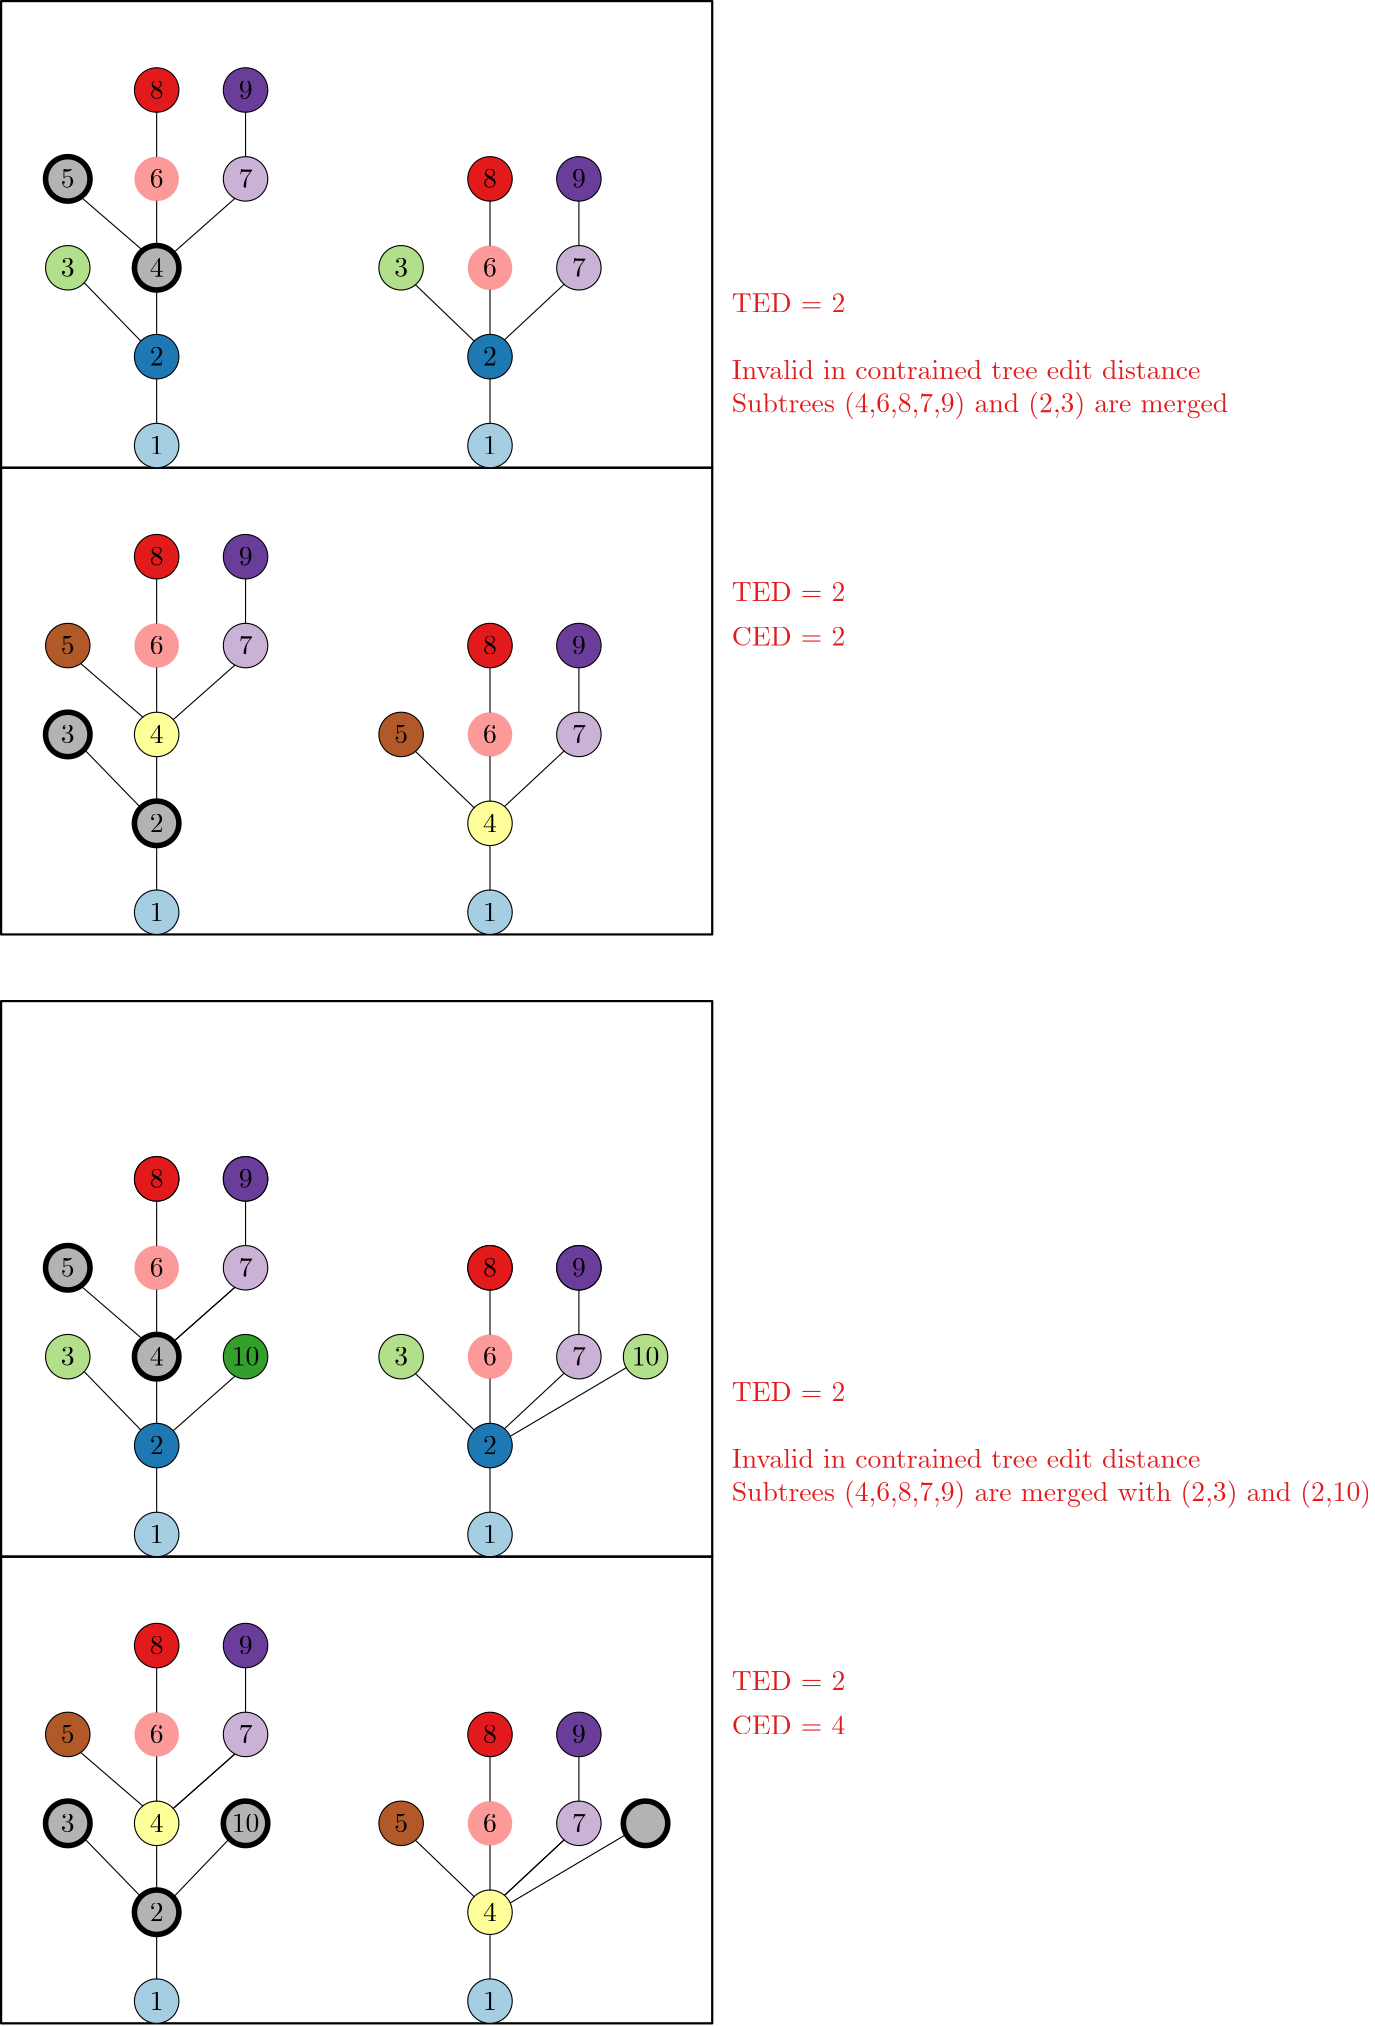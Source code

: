 <?xml version="1.0"?>
<!DOCTYPE ipe SYSTEM "ipe.dtd">
<ipe version="70218" creator="Ipe 7.2.23">
<info created="D:20210322170517" modified="D:20210322170648"/>
<ipestyle name="bettinacolors">
<color name="Bettina blue" value="0 0.4 0.796"/>
<color name="Bettina green" value="0.282 0.557 0"/>
<color name="Bettina red" value="0.836 0 0"/>
<color name="Bettina yellow" value="1 0.604 0"/>
</ipestyle>
<ipestyle name="tuecolors">
<color name="TUe aqua" value="0 0.675 0.51"/>
<color name="TUe blue" value="0 0.4 0.8"/>
<color name="TUe cyan" value="0 0.635 0.871"/>
<color name="TUe darkblue" value="0.063 0.063 0.451"/>
<color name="TUe darkpink" value="0.839 0 0.482"/>
<color name="TUe darkred" value="0.839 0 0.29"/>
<color name="TUe green" value="0.518 0.824 0"/>
<color name="TUe lime" value="0.808 0.875 0"/>
<color name="TUe marine" value="0 0.573 0.71"/>
<color name="TUe orange" value="1 0.604 0"/>
<color name="TUe purple" value="0.678 0.125 0.678"/>
<color name="TUe red" value="0.967 0.192 0.192"/>
<color name="TUe yellow" value="1 0.867 0"/>
</ipestyle>
<ipestyle name="extendedcolors">
<color name="CART 1" value="0.145 0.737 0.612"/>
<color name="CART 10" value="0.996 0.965 0.608"/>
<color name="CART 11" value="0.996 0.859 0.706"/>
<color name="CART 12" value="0.98 0.714 0.58"/>
<color name="CART 13" value="1 0.8 0.302"/>
<color name="CART 2" value="0.533 0.78 0.396"/>
<color name="CART 3" value="0.561 0.737 0.757"/>
<color name="CART 4" value="0.604 0.839 0.741"/>
<color name="CART 5" value="0.706 0.592 0.506"/>
<color name="CART 6" value="0.733 0.718 0.349"/>
<color name="CART 7" value="0.831 0.878 0.353"/>
<color name="CART 8" value="0.835 0.725 0.541"/>
<color name="CART 9" value="0.867 0.529 0.475"/>
<color name="CB brown" value="0.694 0.349 0.157"/>
<color name="CB dark blue" value="0.121 0.47 0.705"/>
<color name="CB dark green" value="0.2 0.627 0.172"/>
<color name="CB dark orange" value="1 0.498 0"/>
<color name="CB dark purple" value="0.415 0.239 0.603"/>
<color name="CB dark red" value="0.89 0.102 0.109"/>
<color name="CB light blue" value="0.651 0.807 0.89"/>
<color name="CB light green" value="0.698 0.874 0.541"/>
<color name="CB light orange" value="0.992 0.749 0.435"/>
<color name="CB light purple" value="0.792 0.698 0.839"/>
<color name="CB light red" value="0.984 0.603 0.6"/>
<color name="CB yellow" value="1 1 0.6"/>
<color name="Gray 0.0" value="0"/>
<color name="Gray 0.1" value="0.1"/>
<color name="Gray 0.2" value="0.2"/>
<color name="Gray 0.3" value="0.3"/>
<color name="Gray 0.4" value="0.4"/>
<color name="Gray 0.5" value="0.5"/>
<color name="Gray 0.6" value="0.6"/>
<color name="Gray 0.7" value="0.7"/>
<color name="Gray 0.8" value="0.8"/>
<color name="Gray 0.9" value="0.9"/>
<color name="Gray 1.0" value="1"/>
<dashstyle name="W dashed fat" value="[3 5.1] 0"/>
<dashstyle name="W dashed heavier" value="[2 3] 0"/>
<dashstyle name="W dashed normal" value="[1 1.7] 0"/>
<dashstyle name="W dashed ultrafat" value="[5 8.5] 0"/>
<dashstyle name="W dot fat" value="[0.01 2.4] 0"/>
<dashstyle name="W dot heavier" value="[0.01 1.6] 0"/>
<dashstyle name="W dot normal" value="[0.01 0.8] 0"/>
<dashstyle name="W dot ultrafat" value="[0.01 4] 0"/>
</ipestyle>
<ipestyle name="pptcolors">
<color name="PPT blue" value="0 0.459 0.965"/>
<color name="PPT gray" value="0.647"/>
<color name="PPT green" value="0 0.69 0.314"/>
<color name="PPT purple" value="0.439 0.188 0.627"/>
<color name="PPT red" value="0.753 0 0"/>
<color name="PPT yellow" value="1 0.753 0"/>
</ipestyle>
<ipestyle name="arrows">
<symbol name="arrow/circle(spx)" transformations="translations">
<path stroke="sym-stroke" pen="sym-pen">
0.5 0 0 0.5 0 0 e
</path>
</symbol>
<symbol name="arrow/disk(spx)" transformations="translations">
<group>
<path fill="sym-stroke">
0.5 0 0 0.5 0 0 e
</path>
<path stroke="sym-stroke" pen="sym-pen">
0.5 0 0 0.5 0 0 e
</path>
</group>
</symbol>
<symbol name="arrow/fdisk(spx)" transformations="translations">
<group>
<path fill="white">
0.5 0 0 0.5 0 0 e
</path>
<path stroke="sym-stroke" pen="sym-pen">
0.5 0 0 0.5 0 0 e
</path>
</group>
</symbol>
<symbol name="arrow/box(spx)" transformations="translations">
<path stroke="sym-stroke" pen="sym-pen">
-0.5 -0.5 m
0.5 -0.5 l
0.5 0.5 l
-0.5 0.5 l
h
</path>
</symbol>
<symbol name="arrow/square(spx)" transformations="translations">
<path fill="sym-stroke">
-0.5 -0.5 m
0.5 -0.5 l
0.5 0.5 l
-0.5 0.5 l
h
</path>
</symbol>
<symbol name="arrow/fsquare(spx)" transformations="translations">
<group>
<path fill="white">
-0.5 -0.5 m
0.5 -0.5 l
0.5 0.5 l
-0.5 0.5 l
h
</path>
<path stroke="sym-stroke" pen="sym-pen">
-0.5 -0.5 m
0.5 -0.5 l
0.5 0.5 l
-0.5 0.5 l
h
</path>
</group>
</symbol>
<symbol name="arrow/cross(spx)" transformations="translations">
<group>
<path stroke="sym-stroke" pen="sym-pen">
-0.5 -0.5 m
0.5 0.5 l
h
</path>
<path stroke="sym-stroke" pen="sym-pen">
-0.5 0.5 m
0.5 -0.5 l
h
</path>
</group>
</symbol>
<symbol name="arrow/whiskers(spx)" transformations="translations">
<path stroke="sym-stroke" pen="sym-pen">
0 -0.5 m
0 0.5 l
h
</path>
</symbol>
</ipestyle>
<ipestyle name="grids">
<anglesize name="10 deg" value="10"/>
<anglesize name="22.5 deg" value="22.5"/>
<anglesize name="30 deg" value="30"/>
<anglesize name="45 deg" value="45"/>
<anglesize name="5 deg" value="5"/>
<anglesize name="60 deg" value="60"/>
<anglesize name="90 deg" value="90"/>
<gridsize name="1 pt" value="1"/>
<gridsize name="10 pts (~3.5 mm)" value="10"/>
<gridsize name="14 pts (~5 mm)" value="14"/>
<gridsize name="16 pts (~6 mm)" value="16"/>
<gridsize name="2 pts" value="2"/>
<gridsize name="20 pts (~7 mm)" value="20"/>
<gridsize name="28 pts (~10 mm)" value="28"/>
<gridsize name="32 pts (~12 mm)" value="32"/>
<gridsize name="4 pts" value="4"/>
<gridsize name="56 pts (~20 mm)" value="56"/>
<gridsize name="8 pts (~3 mm)" value="8"/>
</ipestyle>
<ipestyle name="sizes">
<arrowsize name="large" value="10"/>
<arrowsize name="small" value="5"/>
<arrowsize name="tiny" value="3"/>
<pen name="1" value="1"/>
<pen name="10" value="10"/>
<pen name="2" value="2"/>
<pen name="3" value="3"/>
<pen name="4" value="4"/>
<pen name="5" value="5"/>
<pen name="6" value="6"/>
<pen name="7" value="7"/>
<pen name="8" value="8"/>
<pen name="9" value="9"/>
<pen name="fat" value="1.2"/>
<pen name="heavier" value="0.8"/>
<pen name="ultrafat" value="2"/>
<symbolsize name="1" value="1"/>
<symbolsize name="10" value="10"/>
<symbolsize name="2" value="2"/>
<symbolsize name="3" value="3"/>
<symbolsize name="4" value="4"/>
<symbolsize name="5" value="5"/>
<symbolsize name="6" value="6"/>
<symbolsize name="7" value="7"/>
<symbolsize name="8" value="8"/>
<symbolsize name="9" value="9"/>
<symbolsize name="large" value="5"/>
<symbolsize name="small" value="2"/>
<symbolsize name="tiny" value="1.1"/>
</ipestyle>
<ipestyle name="text">
<textsize name="Huge" value="\Huge"/>
<textsize name="LARGE" value="\LARGE"/>
<textsize name="Large" value="\Large"/>
<textsize name="footnote" value="\footnotesize"/>
<textsize name="huge" value="\huge"/>
<textsize name="large" value="\large"/>
<textsize name="small" value="\small"/>
<textsize name="tiny" value="\tiny"/>
<textstyle name="center" begin="\begin{center}" end="\end{center}"/>
<textstyle name="item" begin="\begin{itemize}\item{}" end="\end{itemize}"/>
<textstyle name="itemize" begin="\begin{itemize}" end="\end{itemize}"/>
</ipestyle>
<ipestyle name="transparency">
<opacity name="10%" value="0.1"/>
<opacity name="20%" value="0.2"/>
<opacity name="30%" value="0.3"/>
<opacity name="40%" value="0.4"/>
<opacity name="50%" value="0.5"/>
<opacity name="60%" value="0.6"/>
<opacity name="70%" value="0.7"/>
<opacity name="80%" value="0.8"/>
<opacity name="90%" value="0.9"/>
</ipestyle>
<ipestyle name="trimmed">
<symbol name="arrow/arc(spx)">
<path stroke="sym-stroke" fill="sym-stroke" pen="sym-pen">
0 0 m
-1 0.333 l
-1 -0.333 l
h
</path>
</symbol>
<symbol name="arrow/farc(spx)">
<path stroke="sym-stroke" fill="white" pen="sym-pen">
0 0 m
-1 0.333 l
-1 -0.333 l
h
</path>
</symbol>
<symbol name="arrow/ptarc(spx)">
<path stroke="sym-stroke" fill="sym-stroke" pen="sym-pen">
0 0 m
-1 0.333 l
-0.8 0 l
-1 -0.333 l
h
</path>
</symbol>
<symbol name="arrow/fptarc(spx)">
<path stroke="sym-stroke" fill="white" pen="sym-pen">
0 0 m
-1 0.333 l
-0.8 0 l
-1 -0.333 l
h
</path>
</symbol>
<symbol name="mark/circle(sx)" transformations="translations">
<path fill="sym-stroke">
0.6 0 0 0.6 0 0 e
0.4 0 0 0.4 0 0 e
</path>
</symbol>
<symbol name="mark/disk(sx)" transformations="translations">
<path fill="sym-stroke">
0.6 0 0 0.6 0 0 e
</path>
</symbol>
<symbol name="mark/fdisk(sfx)" transformations="translations">
<group>
<path fill="sym-fill">
0.5 0 0 0.5 0 0 e
</path>
<path fill="sym-stroke" fillrule="eofill">
0.6 0 0 0.6 0 0 e
0.4 0 0 0.4 0 0 e
</path>
</group>
</symbol>
<symbol name="mark/box(sx)" transformations="translations">
<path fill="sym-stroke" fillrule="eofill">
-0.6 -0.6 m
0.6 -0.6 l
0.6 0.6 l
-0.6 0.6 l
h
-0.4 -0.4 m
0.4 -0.4 l
0.4 0.4 l
-0.4 0.4 l
h
</path>
</symbol>
<symbol name="mark/square(sx)" transformations="translations">
<path fill="sym-stroke">
-0.6 -0.6 m
0.6 -0.6 l
0.6 0.6 l
-0.6 0.6 l
h
</path>
</symbol>
<symbol name="mark/fsquare(sfx)" transformations="translations">
<group>
<path fill="sym-fill">
-0.5 -0.5 m
0.5 -0.5 l
0.5 0.5 l
-0.5 0.5 l
h
</path>
<path fill="sym-stroke" fillrule="eofill">
-0.6 -0.6 m
0.6 -0.6 l
0.6 0.6 l
-0.6 0.6 l
h
-0.4 -0.4 m
0.4 -0.4 l
0.4 0.4 l
-0.4 0.4 l
h
</path>
</group>
</symbol>
<symbol name="mark/cross(sx)" transformations="translations">
<group>
<path fill="sym-stroke">
-0.43 -0.57 m
0.57 0.43 l
0.43 0.57 l
-0.57 -0.43 l
h
</path>
<path fill="sym-stroke">
-0.43 0.57 m
0.57 -0.43 l
0.43 -0.57 l
-0.57 0.43 l
h
</path>
</group>
</symbol>
<symbol name="arrow/fnormal(spx)">
<path stroke="sym-stroke" fill="white" pen="sym-pen">
0 0 m
-1 0.333 l
-1 -0.333 l
h
</path>
</symbol>
<symbol name="arrow/pointed(spx)">
<path stroke="sym-stroke" fill="sym-stroke" pen="sym-pen">
0 0 m
-1 0.333 l
-0.8 0 l
-1 -0.333 l
h
</path>
</symbol>
<symbol name="arrow/fpointed(spx)">
<path stroke="sym-stroke" fill="white" pen="sym-pen">
0 0 m
-1 0.333 l
-0.8 0 l
-1 -0.333 l
h
</path>
</symbol>
<symbol name="arrow/linear(spx)">
<path stroke="sym-stroke" pen="sym-pen">
-1 0.333 m
0 0 l
-1 -0.333 l
</path>
</symbol>
<symbol name="arrow/fdouble(spx)">
<path stroke="sym-stroke" fill="white" pen="sym-pen">
0 0 m
-1 0.333 l
-1 -0.333 l
h
-1 0 m
-2 0.333 l
-2 -0.333 l
h
</path>
</symbol>
<symbol name="arrow/double(spx)">
<path stroke="sym-stroke" fill="sym-stroke" pen="sym-pen">
0 0 m
-1 0.333 l
-1 -0.333 l
h
-1 0 m
-2 0.333 l
-2 -0.333 l
h
</path>
</symbol>
<tiling name="falling" angle="-60" step="4" width="1"/>
<tiling name="rising" angle="30" step="4" width="1"/>
</ipestyle>
<page>
<layer name="alpha"/>
<view layers="alpha" active="alpha"/>
<path layer="alpha" matrix="1 0 0 1 112 0" stroke="black" fill="Gray 0.7" pen="ultrafat" cap="1" join="1">
8 0 0 8 120 184 e
</path>
<text matrix="1 0 0 1 71 248" transformations="translations" pos="192 480" stroke="CB dark red" type="label" width="40.958" height="6.808" depth="0" valign="baseline">TED = 2</text>
<text matrix="1 0 0 1 -97 220" transformations="translations" pos="360 472" stroke="CB dark red" type="label" width="178.913" height="7.473" depth="2.49" valign="baseline">Subtrees (4,6,8,7,9) and (2,3) are merged</text>
<text matrix="1 0 0 1 71 128" transformations="translations" pos="192 480" stroke="CB dark red" type="label" width="40.958" height="6.808" depth="0" valign="baseline">CED = 2</text>
<path matrix="1.14286 0 0 1 0 0" stroke="black" pen="heavier" cap="1" join="1">
0 840 m
0 672 l
224 672 l
224 840 l
h
</path>
<path matrix="1.14286 0 0 1 0 -168" stroke="black" pen="heavier" cap="1" join="1">
0 840 m
0 672 l
224 672 l
224 840 l
h
</path>
<text matrix="1 0 0 1 71 144" transformations="translations" pos="192 480" stroke="CB dark red" type="label" width="40.958" height="6.808" depth="0" valign="baseline">TED = 2</text>
<text matrix="1 0 0 1 71 224" transformations="translations" pos="192 480" stroke="CB dark red" type="label" width="168.922" height="6.918" depth="0" valign="baseline">Invalid in contrained tree edit distance</text>
<path matrix="1 0 0 1 -72 -224" stroke="black" cap="1" join="1">
8 0 0 8 128 640 e
</path>
<path matrix="1 0 0 1 -72 -224" stroke="black" cap="1" join="1">
8 0 0 8 160 640 e
</path>
<path matrix="1 0 0 1 -72 -224" stroke="black" cap="1" join="1">
133.959 581.338 m
156.163 600.98 l
</path>
<path matrix="1 0 0 1 16 -392" stroke="black" cap="1" join="1">
165.216 550.066 m
186.66 570.043 l
</path>
<path matrix="1 0 0 1 -112 -352" stroke="black" cap="1" join="1">
8 0 0 8 288 736 e
</path>
<path matrix="1 0 0 1 -112 -352" stroke="black" cap="1" join="1">
8 0 0 8 320 736 e
</path>
<text matrix="1 0 0 1 71 -144" transformations="translations" pos="192 480" stroke="CB dark red" type="label" width="40.958" height="6.808" depth="0" valign="baseline">TED = 2</text>
<text matrix="1 0 0 1 -97 -172" transformations="translations" pos="360 472" stroke="CB dark red" type="label" width="230.387" height="7.473" depth="2.49" valign="baseline">Subtrees (4,6,8,7,9) are merged with {(2,3) and (2,10)}</text>
<text matrix="1 0 0 1 71 -264" transformations="translations" pos="192 480" stroke="CB dark red" type="label" width="40.958" height="6.808" depth="0" valign="baseline">CED = 4</text>
<path matrix="1.14286 0 0 1.19048 0 -520" stroke="black" pen="heavier" cap="1" join="1">
0 840 m
0 672 l
224 672 l
224 840 l
h
</path>
<path matrix="1.14286 0 0 1 0 -560" stroke="black" pen="heavier" cap="1" join="1">
0 840 m
0 672 l
224 672 l
224 840 l
h
</path>
<path matrix="1 0 0 1 -72 -392" stroke="black" cap="1" join="1">
133.959 581.338 m
156.163 600.98 l
</path>
<text matrix="1 0 0 1 71 -248" transformations="translations" pos="192 480" stroke="CB dark red" type="label" width="40.958" height="6.808" depth="0" valign="baseline">TED = 2</text>
<text matrix="1 0 0 1 71 -168" transformations="translations" pos="192 480" stroke="CB dark red" type="label" width="168.922" height="6.918" depth="0" valign="baseline">Invalid in contrained tree edit distance</text>
<path matrix="1 0 0 1 -72 -256" stroke="black" fill="CB dark green" cap="1" join="1">
8 0 0 8 160 608 e
</path>
<path matrix="1 0 0 1 -72 -256" stroke="black" cap="1" join="1">
133.959 581.338 m
156.163 600.98 l
</path>
<text transformations="translations" pos="88 352" stroke="black" type="label" width="9.963" height="6.42" depth="0" halign="center" valign="center">10</text>
<path matrix="1 0 0 1 -72 -424" stroke="black" fill="Gray 0.7" pen="ultrafat" cap="1" join="1">
8 0 0 8 160 608 e
</path>
<path matrix="0.912037 0 0 1.07635 -60.2166 -468.384" stroke="black" cap="1" join="1">
133.959 581.338 m
156.163 600.98 l
</path>
<text matrix="1 0 0 1 0 -168" transformations="translations" pos="88 352" stroke="black" type="label" width="9.963" height="6.42" depth="0" halign="center" valign="center">10</text>
<path matrix="1 0 0 1 112 168" stroke="black" fill="CB light green" cap="1" join="1">
8 0 0 8 120 184 e
</path>
<path matrix="-0.999564 0 0 0.982939 351.519 171.726" stroke="black" cap="1" join="1">
168.321 154.242 m
126.518 179.362 l
</path>
<text matrix="1 0 0 1 144 0" transformations="translations" pos="88 352" stroke="black" type="label" width="9.963" height="6.42" depth="0" halign="center" valign="center">10</text>
<path matrix="-0.999564 0 0 0.982939 351.519 3.726" stroke="black" cap="1" join="1">
168.321 154.242 m
126.518 179.362 l
</path>
<path matrix="1 0 0 1 -72 168" stroke="black" fill="CB light purple" cap="1" join="1">
8 0 0 8 160 608 e
</path>
<path matrix="1 0 0 1 -72 168" stroke="black" fill="CB dark purple" cap="1" join="1">
8 0 0 8 160 640 e
</path>
<path matrix="1 0 0 1 -72 168" stroke="black" fill="CB dark red" cap="1" join="1">
8 0 0 8 128 640 e
</path>
<path matrix="1 0 0 1 -72 168" fill="CB light red">
8 0 0 8 128 608 e
</path>
<path matrix="1 0 0 1 -72 168" stroke="black" fill="CB light green" cap="1" join="1">
8 0 0 8 96 576 e
</path>
<path matrix="1 0 0 1 -72 168" stroke="black" fill="CB dark blue" cap="1" join="1">
8 0 0 8 128 544 e
</path>
<path matrix="1 0 0 1 -72 168" stroke="black" fill="CB light blue" cap="1" join="1">
8 0 0 8 128 512 e
</path>
<path matrix="1 0 0 1 -72 168" stroke="black" fill="Gray 0.7" pen="ultrafat" cap="1" join="1">
8 0 0 8 128 576 e
</path>
<path matrix="1 0 0 1 -72 168" stroke="black" fill="Gray 0.7" pen="ultrafat" cap="1" join="1">
8 0 0 8 96 608 e
</path>
<text matrix="1 0 0 1 -72 168" transformations="translations" pos="128 512" stroke="black" type="label" width="4.981" height="6.42" depth="0" halign="center" valign="center">1</text>
<text matrix="1 0 0 1 -72 168" transformations="translations" pos="128 544" stroke="black" type="label" width="4.981" height="6.42" depth="0" halign="center" valign="center">2</text>
<text matrix="1 0 0 1 -72 168" transformations="translations" pos="96 576" stroke="black" type="label" width="4.981" height="6.42" depth="0" halign="center" valign="center">3</text>
<text matrix="1 0 0 1 -72 168" transformations="translations" pos="128 576" stroke="black" type="label" width="4.981" height="6.42" depth="0" halign="center" valign="center">4</text>
<text matrix="1 0 0 1 -72 168" transformations="translations" pos="96 608" stroke="black" type="label" width="4.981" height="6.42" depth="0" halign="center" valign="center">5</text>
<text matrix="1 0 0 1 -72 168" transformations="translations" pos="128 608" stroke="black" type="label" width="4.981" height="6.42" depth="0" halign="center" valign="center">6</text>
<text matrix="1 0 0 1 -72 168" transformations="translations" pos="160 608" stroke="black" type="label" width="4.981" height="6.42" depth="0" halign="center" valign="center">7</text>
<text matrix="1 0 0 1 -72 168" transformations="translations" pos="128 640" stroke="black" type="label" width="4.981" height="6.42" depth="0" halign="center" valign="center">8</text>
<text matrix="1 0 0 1 -72 168" transformations="translations" pos="160 640" stroke="black" type="label" width="4.981" height="6.42" depth="0" halign="center" valign="center">9</text>
<path matrix="1 0 0 1 -72 168" stroke="black" cap="1" join="1">
128 520 m
128 536 l
</path>
<path matrix="1 0 0 1 -72 168" stroke="black" cap="1" join="1">
122.293 549.606 m
101.916 570.615 l
</path>
<path matrix="1 0 0 1 -72 168" stroke="black" cap="1" join="1">
123.001 582.246 m
100.669 601.504 l
</path>
<path matrix="1 0 0 1 -72 168" stroke="black" cap="1" join="1">
133.959 581.338 m
156.163 600.98 l
</path>
<path matrix="1 0 0 1 -72 168" stroke="black" cap="1" join="1">
128 632 m
128 616 l
</path>
<path matrix="1 0 0 1 -72 168" stroke="black" cap="1" join="1">
128 600 m
128 584 l
</path>
<path matrix="1 0 0 1 -72 168" stroke="black" cap="1" join="1">
128 568 m
128 552 l
</path>
<path matrix="1 0 0 1 -72 168" stroke="black" cap="1" join="1">
160 616 m
160 632 l
</path>
<group matrix="1 0 0 1 0 -392">
<path matrix="1 0 0 1 -112 40" stroke="black" fill="CB light blue" cap="1" join="1">
8 0 0 8 288 640 e
</path>
<group>
<path matrix="1 0 0 1 -112 40" stroke="black" fill="CB light purple" cap="1" join="1">
8 0 0 8 320 704 e
</path>
<path matrix="1 0 0 1 -112 40" stroke="black" fill="CB dark purple" cap="1" join="1">
8 0 0 8 320 736 e
</path>
<path matrix="1 0 0 1 -112 40" stroke="black" fill="CB dark red" cap="1" join="1">
8 0 0 8 288 736 e
</path>
<path matrix="1 0 0 1 -112 40" fill="CB light red">
8 0 0 8 288 704 e
</path>
<path matrix="1 0 0 1 -112 40" stroke="black" fill="CB light green" cap="1" join="1">
8 0 0 8 256 704 e
</path>
<path matrix="1 0 0 1 -112 40" stroke="black" fill="CB dark blue" cap="1" join="1">
8 0 0 8 288 672 e
</path>
<path matrix="1 0 0 1 16 168" stroke="black" cap="1" join="1">
160 520 m
160 536 l
</path>
<path matrix="1 0 0 1 16 168" stroke="black" cap="1" join="1">
160 552 m
160 568 l
</path>
<path matrix="1 0 0 1 16 168" stroke="black" cap="1" join="1">
160 584 m
160 600 l
</path>
<path matrix="1 0 0 1 16 168" stroke="black" cap="1" join="1">
192 584 m
192 600 l
</path>
<path matrix="1 0 0 1 16 168" stroke="black" cap="1" join="1">
165.216 550.066 m
186.66 570.043 l
</path>
<path matrix="1 0 0 1 16 168" stroke="black" cap="1" join="1">
154.292 549.605 m
133.168 569.893 l
</path>
<text matrix="1 0 0 1 -208 168" transformations="translations" pos="384 512" stroke="black" type="label" width="4.981" height="6.42" depth="0" halign="center" valign="center">1</text>
<text matrix="1 0 0 1 -208 168" transformations="translations" pos="384 544" stroke="black" type="label" width="4.981" height="6.42" depth="0" halign="center" valign="center">2</text>
<text matrix="1 0 0 1 -208 168" transformations="translations" pos="352 576" stroke="black" type="label" width="4.981" height="6.42" depth="0" halign="center" valign="center">3</text>
<text matrix="1 0 0 1 -208 168" transformations="translations" pos="384 576" stroke="black" type="label" width="4.981" height="6.42" depth="0" halign="center" valign="center">6</text>
<text matrix="1 0 0 1 -208 168" transformations="translations" pos="384 608" stroke="black" type="label" width="4.981" height="6.42" depth="0" halign="center" valign="center">8</text>
<text matrix="1 0 0 1 -208 168" transformations="translations" pos="416 576" stroke="black" type="label" width="4.981" height="6.42" depth="0" halign="center" valign="center">7</text>
<text matrix="1 0 0 1 -208 168" transformations="translations" pos="416 608" stroke="black" type="label" width="4.981" height="6.42" depth="0" halign="center" valign="center">9</text>
</group>
</group>
<group matrix="1 0 0 1 0 -392">
<path matrix="1 0 0 1 -112 -128" stroke="black" fill="CB light blue" cap="1" join="1">
8 0 0 8 288 640 e
</path>
<path matrix="1 0 0 1 -112 -128" stroke="black" fill="CB yellow" cap="1" join="1">
8 0 0 8 288 672 e
</path>
<path matrix="1 0 0 1 -112 -128" fill="CB light red">
8 0 0 8 288 704 e
</path>
<path matrix="1 0 0 1 -112 -128" stroke="black" fill="CB dark red" cap="1" join="1">
8 0 0 8 288 736 e
</path>
<path matrix="1 0 0 1 -112 -128" stroke="black" fill="CB light purple" cap="1" join="1">
8 0 0 8 320 704 e
</path>
<path matrix="1 0 0 1 -112 -128" stroke="black" fill="CB dark purple" cap="1" join="1">
8 0 0 8 320 736 e
</path>
<path matrix="1 0 0 1 -112 -128" stroke="black" fill="CB brown" cap="1" join="1">
8 0 0 8 256 704 e
</path>
<path matrix="1 0 0 1 16 0" stroke="black" cap="1" join="1">
160 520 m
160 536 l
</path>
<path matrix="1 0 0 1 16 0" stroke="black" cap="1" join="1">
160 552 m
160 568 l
</path>
<path matrix="1 0 0 1 16 0" stroke="black" cap="1" join="1">
160 584 m
160 600 l
</path>
<path matrix="1 0 0 1 16 0" stroke="black" cap="1" join="1">
192 584 m
192 600 l
</path>
<path matrix="1 0 0 1 16 0" stroke="black" cap="1" join="1">
165.216 550.066 m
186.66 570.043 l
</path>
<path matrix="1 0 0 1 16 0" stroke="black" cap="1" join="1">
154.292 549.605 m
133.168 569.893 l
</path>
<text matrix="1 0 0 1 48 -32" transformations="translations" pos="128 576" stroke="black" type="label" width="4.981" height="6.42" depth="0" halign="center" valign="center">4</text>
<text matrix="1 0 0 1 48 -32" transformations="translations" pos="96 608" stroke="black" type="label" width="4.981" height="6.42" depth="0" halign="center" valign="center">5</text>
<text matrix="1 0 0 1 48.0005 -32" transformations="translations" pos="128 608" stroke="black" type="label" width="4.981" height="6.42" depth="0" halign="center" valign="center">6</text>
<text matrix="1 0 0 1 48 -32" transformations="translations" pos="160 608" stroke="black" type="label" width="4.981" height="6.42" depth="0" halign="center" valign="center">7</text>
<text matrix="1 0 0 1 48.0005 -32" transformations="translations" pos="128 640" stroke="black" type="label" width="4.981" height="6.42" depth="0" halign="center" valign="center">8</text>
<text matrix="1 0 0 1 48.0005 -32" transformations="translations" pos="160 640" stroke="black" type="label" width="4.981" height="6.42" depth="0" halign="center" valign="center">9</text>
<text matrix="1 0 0 1 48 0" transformations="translations" pos="128 512" stroke="black" type="label" width="4.981" height="6.42" depth="0" halign="center" valign="center">1</text>
</group>
<path matrix="1 0 0 1 -72 -224" stroke="black" fill="CB light purple" cap="1" join="1">
8 0 0 8 160 608 e
</path>
<path matrix="1 0 0 1 -72 -224" stroke="black" fill="CB dark purple" cap="1" join="1">
8 0 0 8 160 640 e
</path>
<path matrix="1 0 0 1 -72 -224" stroke="black" fill="CB dark red" cap="1" join="1">
8 0 0 8 128 640 e
</path>
<path matrix="1 0 0 1 -72 -224" fill="CB light red">
8 0 0 8 128 608 e
</path>
<path matrix="1 0 0 1 -72 -224" stroke="black" fill="CB light green" cap="1" join="1">
8 0 0 8 96 576 e
</path>
<path matrix="1 0 0 1 -72 -224" stroke="black" fill="CB dark blue" cap="1" join="1">
8 0 0 8 128 544 e
</path>
<path matrix="1 0 0 1 -72 -224" stroke="black" fill="CB light blue" cap="1" join="1">
8 0 0 8 128 512 e
</path>
<path matrix="1 0 0 1 -72 -224" stroke="black" fill="Gray 0.7" pen="ultrafat" cap="1" join="1">
8 0 0 8 128 576 e
</path>
<path matrix="1 0 0 1 -72 -224" stroke="black" fill="Gray 0.7" pen="ultrafat" cap="1" join="1">
8 0 0 8 96 608 e
</path>
<text matrix="1 0 0 1 -72 -224" transformations="translations" pos="128 512" stroke="black" type="label" width="4.981" height="6.42" depth="0" halign="center" valign="center">1</text>
<text matrix="1 0 0 1 -72 -224" transformations="translations" pos="128 544" stroke="black" type="label" width="4.981" height="6.42" depth="0" halign="center" valign="center">2</text>
<text matrix="1 0 0 1 -72 -224" transformations="translations" pos="96 576" stroke="black" type="label" width="4.981" height="6.42" depth="0" halign="center" valign="center">3</text>
<text matrix="1 0 0 1 -72 -224" transformations="translations" pos="128 576" stroke="black" type="label" width="4.981" height="6.42" depth="0" halign="center" valign="center">4</text>
<text matrix="1 0 0 1 -72 -224" transformations="translations" pos="96 608" stroke="black" type="label" width="4.981" height="6.42" depth="0" halign="center" valign="center">5</text>
<text matrix="1 0 0 1 -72 -224" transformations="translations" pos="128 608" stroke="black" type="label" width="4.981" height="6.42" depth="0" halign="center" valign="center">6</text>
<text matrix="1 0 0 1 -72 -224" transformations="translations" pos="160 608" stroke="black" type="label" width="4.981" height="6.42" depth="0" halign="center" valign="center">7</text>
<text matrix="1 0 0 1 -72 -224" transformations="translations" pos="128 640" stroke="black" type="label" width="4.981" height="6.42" depth="0" halign="center" valign="center">8</text>
<text matrix="1 0 0 1 -72 -224" transformations="translations" pos="160 640" stroke="black" type="label" width="4.981" height="6.42" depth="0" halign="center" valign="center">9</text>
<path matrix="1 0 0 1 -72 -224" stroke="black" cap="1" join="1">
128 520 m
128 536 l
</path>
<path matrix="1 0 0 1 -72 -224" stroke="black" cap="1" join="1">
122.293 549.606 m
101.916 570.615 l
</path>
<path matrix="1 0 0 1 -72 -224" stroke="black" cap="1" join="1">
123.001 582.246 m
100.669 601.504 l
</path>
<path matrix="1 0 0 1 -72 -224" stroke="black" cap="1" join="1">
133.959 581.338 m
156.163 600.98 l
</path>
<path matrix="1 0 0 1 -72 -224" stroke="black" cap="1" join="1">
128 632 m
128 616 l
</path>
<path matrix="1 0 0 1 -72 -224" stroke="black" cap="1" join="1">
128 600 m
128 584 l
</path>
<path matrix="1 0 0 1 -72 -224" stroke="black" cap="1" join="1">
128 568 m
128 552 l
</path>
<path matrix="1 0 0 1 -72 -224" stroke="black" cap="1" join="1">
160 616 m
160 632 l
</path>
<path matrix="1 0 0 1 -72 -392" stroke="black" fill="CB light purple" cap="1" join="1">
8 0 0 8 160 608 e
</path>
<path matrix="1 0 0 1 -72 -392" stroke="black" fill="CB dark purple" cap="1" join="1">
8 0 0 8 160 640 e
</path>
<path matrix="1 0 0 1 -72 -392" stroke="black" fill="CB dark red" cap="1" join="1">
8 0 0 8 128 640 e
</path>
<path matrix="1 0 0 1 -72 -392" fill="CB light red">
8 0 0 8 128 608 e
</path>
<path matrix="1 0 0 1 -72 -392" stroke="black" fill="Gray 0.7" pen="ultrafat" cap="1" join="1">
8 0 0 8 96 576 e
</path>
<path matrix="1 0 0 1 -72 -392" stroke="black" fill="Gray 0.7" pen="ultrafat" cap="1" join="1">
8 0 0 8 128 544 e
</path>
<path matrix="1 0 0 1 -72 -392" stroke="black" fill="CB light blue" cap="1" join="1">
8 0 0 8 128 512 e
</path>
<path matrix="1 0 0 1 -72 -392" stroke="black" fill="CB yellow" cap="1" join="1">
8 0 0 8 128 576 e
</path>
<path matrix="1 0 0 1 -72 -392" stroke="black" fill="CB brown" cap="1" join="1">
8 0 0 8 96 608 e
</path>
<text matrix="1 0 0 1 -72 -392" transformations="translations" pos="128 512" stroke="black" type="label" width="4.981" height="6.42" depth="0" halign="center" valign="center">1</text>
<text matrix="1 0 0 1 -72 -392" transformations="translations" pos="128 544" stroke="black" type="label" width="4.981" height="6.42" depth="0" halign="center" valign="center">2</text>
<text matrix="1 0 0 1 -72 -392" transformations="translations" pos="96 576" stroke="black" type="label" width="4.981" height="6.42" depth="0" halign="center" valign="center">3</text>
<text matrix="1 0 0 1 -72 -392" transformations="translations" pos="128 576" stroke="black" type="label" width="4.981" height="6.42" depth="0" halign="center" valign="center">4</text>
<text matrix="1 0 0 1 -72 -392" transformations="translations" pos="96 608" stroke="black" type="label" width="4.981" height="6.42" depth="0" halign="center" valign="center">5</text>
<text matrix="1 0 0 1 -72 -392" transformations="translations" pos="128 608" stroke="black" type="label" width="4.981" height="6.42" depth="0" halign="center" valign="center">6</text>
<text matrix="1 0 0 1 -72 -392" transformations="translations" pos="160 608" stroke="black" type="label" width="4.981" height="6.42" depth="0" halign="center" valign="center">7</text>
<text matrix="1 0 0 1 -72 -392" transformations="translations" pos="128 640" stroke="black" type="label" width="4.981" height="6.42" depth="0" halign="center" valign="center">8</text>
<text matrix="1 0 0 1 -72 -392" transformations="translations" pos="160 640" stroke="black" type="label" width="4.981" height="6.42" depth="0" halign="center" valign="center">9</text>
<path matrix="1 0 0 1 -72 -392" stroke="black" cap="1" join="1">
128 520 m
128 536 l
</path>
<path matrix="1 0 0 1 -72 -392" stroke="black" cap="1" join="1">
122.293 549.606 m
101.916 570.615 l
</path>
<path matrix="1 0 0 1 -72 -392" stroke="black" cap="1" join="1">
123.001 582.246 m
100.669 601.504 l
</path>
<path matrix="1 0 0 1 -72 -392" stroke="black" cap="1" join="1">
133.959 581.338 m
156.163 600.98 l
</path>
<path matrix="1 0 0 1 -72 -392" stroke="black" cap="1" join="1">
128 632 m
128 616 l
</path>
<path matrix="1 0 0 1 -72 -392" stroke="black" cap="1" join="1">
128 600 m
128 584 l
</path>
<path matrix="1 0 0 1 -72 -392" stroke="black" cap="1" join="1">
128 568 m
128 552 l
</path>
<path matrix="1 0 0 1 -72 -392" stroke="black" cap="1" join="1">
160 616 m
160 632 l
</path>
<path matrix="1 0 0 1 -72 0" stroke="black" fill="CB light purple" cap="1" join="1">
8 0 0 8 160 608 e
</path>
<path matrix="1 0 0 1 -72 0" stroke="black" fill="CB dark purple" cap="1" join="1">
8 0 0 8 160 640 e
</path>
<path matrix="1 0 0 1 -72 0" stroke="black" fill="CB dark red" cap="1" join="1">
8 0 0 8 128 640 e
</path>
<path matrix="1 0 0 1 -72 0" fill="CB light red">
8 0 0 8 128 608 e
</path>
<path matrix="1 0 0 1 -72 0" stroke="black" fill="Gray 0.7" pen="ultrafat" cap="1" join="1">
8 0 0 8 96 576 e
</path>
<path matrix="1 0 0 1 -72 0" stroke="black" fill="Gray 0.7" pen="ultrafat" cap="1" join="1">
8 0 0 8 128 544 e
</path>
<path matrix="1 0 0 1 -72 0" stroke="black" fill="CB light blue" cap="1" join="1">
8 0 0 8 128 512 e
</path>
<path matrix="1 0 0 1 -72 0" stroke="black" fill="CB yellow" cap="1" join="1">
8 0 0 8 128 576 e
</path>
<path matrix="1 0 0 1 -72 0" stroke="black" fill="CB brown" cap="1" join="1">
8 0 0 8 96 608 e
</path>
<text matrix="1 0 0 1 -72 0" transformations="translations" pos="128 512" stroke="black" type="label" width="4.981" height="6.42" depth="0" halign="center" valign="center">1</text>
<text matrix="1 0 0 1 -72 0" transformations="translations" pos="128 544" stroke="black" type="label" width="4.981" height="6.42" depth="0" halign="center" valign="center">2</text>
<text matrix="1 0 0 1 -72 0" transformations="translations" pos="96 576" stroke="black" type="label" width="4.981" height="6.42" depth="0" halign="center" valign="center">3</text>
<text matrix="1 0 0 1 -72 0" transformations="translations" pos="128 576" stroke="black" type="label" width="4.981" height="6.42" depth="0" halign="center" valign="center">4</text>
<text matrix="1 0 0 1 -72 0" transformations="translations" pos="96 608" stroke="black" type="label" width="4.981" height="6.42" depth="0" halign="center" valign="center">5</text>
<text matrix="1 0 0 1 -72 0" transformations="translations" pos="128 608" stroke="black" type="label" width="4.981" height="6.42" depth="0" halign="center" valign="center">6</text>
<text matrix="1 0 0 1 -72 0" transformations="translations" pos="160 608" stroke="black" type="label" width="4.981" height="6.42" depth="0" halign="center" valign="center">7</text>
<text matrix="1 0 0 1 -72 0" transformations="translations" pos="128 640" stroke="black" type="label" width="4.981" height="6.42" depth="0" halign="center" valign="center">8</text>
<text matrix="1 0 0 1 -72 0" transformations="translations" pos="160 640" stroke="black" type="label" width="4.981" height="6.42" depth="0" halign="center" valign="center">9</text>
<path matrix="1 0 0 1 -72 0" stroke="black" cap="1" join="1">
128 520 m
128 536 l
</path>
<path matrix="1 0 0 1 -72 0" stroke="black" cap="1" join="1">
122.293 549.606 m
101.916 570.615 l
</path>
<path matrix="1 0 0 1 -72 0" stroke="black" cap="1" join="1">
123.001 582.246 m
100.669 601.504 l
</path>
<path matrix="1 0 0 1 -72 0" stroke="black" cap="1" join="1">
133.959 581.338 m
156.163 600.98 l
</path>
<path matrix="1 0 0 1 -72 0" stroke="black" cap="1" join="1">
128 632 m
128 616 l
</path>
<path matrix="1 0 0 1 -72 0" stroke="black" cap="1" join="1">
128 600 m
128 584 l
</path>
<path matrix="1 0 0 1 -72 0" stroke="black" cap="1" join="1">
128 568 m
128 552 l
</path>
<path matrix="1 0 0 1 -72 0" stroke="black" cap="1" join="1">
160 616 m
160 632 l
</path>
<path matrix="1 0 0 1 -112 -128" stroke="black" fill="CB light blue" cap="1" join="1">
8 0 0 8 288 640 e
</path>
<path matrix="1 0 0 1 -112 -128" stroke="black" fill="CB yellow" cap="1" join="1">
8 0 0 8 288 672 e
</path>
<path matrix="1 0 0 1 -112 -128" fill="CB light red">
8 0 0 8 288 704 e
</path>
<path matrix="1 0 0 1 -112 -128" stroke="black" fill="CB dark red" cap="1" join="1">
8 0 0 8 288 736 e
</path>
<path matrix="1 0 0 1 -112 -128" stroke="black" fill="CB light purple" cap="1" join="1">
8 0 0 8 320 704 e
</path>
<path matrix="1 0 0 1 -112 -128" stroke="black" fill="CB dark purple" cap="1" join="1">
8 0 0 8 320 736 e
</path>
<path matrix="1 0 0 1 -112 -128" stroke="black" fill="CB brown" cap="1" join="1">
8 0 0 8 256 704 e
</path>
<path matrix="1 0 0 1 16 0" stroke="black" cap="1" join="1">
160 520 m
160 536 l
</path>
<path matrix="1 0 0 1 16 0" stroke="black" cap="1" join="1">
160 552 m
160 568 l
</path>
<path matrix="1 0 0 1 16 0" stroke="black" cap="1" join="1">
160 584 m
160 600 l
</path>
<path matrix="1 0 0 1 16 0" stroke="black" cap="1" join="1">
192 584 m
192 600 l
</path>
<path matrix="1 0 0 1 16 0" stroke="black" cap="1" join="1">
165.216 550.066 m
186.66 570.043 l
</path>
<path matrix="1 0 0 1 16 0" stroke="black" cap="1" join="1">
154.292 549.605 m
133.168 569.893 l
</path>
<text matrix="1 0 0 1 48 -32" transformations="translations" pos="128 576" stroke="black" type="label" width="4.981" height="6.42" depth="0" halign="center" valign="center">4</text>
<text matrix="1 0 0 1 48 -32" transformations="translations" pos="96 608" stroke="black" type="label" width="4.981" height="6.42" depth="0" halign="center" valign="center">5</text>
<text matrix="1 0 0 1 48.0005 -32" transformations="translations" pos="128 608" stroke="black" type="label" width="4.981" height="6.42" depth="0" halign="center" valign="center">6</text>
<text matrix="1 0 0 1 48 -32" transformations="translations" pos="160 608" stroke="black" type="label" width="4.981" height="6.42" depth="0" halign="center" valign="center">7</text>
<text matrix="1 0 0 1 48.0005 -32" transformations="translations" pos="128 640" stroke="black" type="label" width="4.981" height="6.42" depth="0" halign="center" valign="center">8</text>
<text matrix="1 0 0 1 48.0005 -32" transformations="translations" pos="160 640" stroke="black" type="label" width="4.981" height="6.42" depth="0" halign="center" valign="center">9</text>
<text matrix="1 0 0 1 48 0" transformations="translations" pos="128 512" stroke="black" type="label" width="4.981" height="6.42" depth="0" halign="center" valign="center">1</text>
<path matrix="1 0 0 1 -112 40" stroke="black" fill="CB light blue" cap="1" join="1">
8 0 0 8 288 640 e
</path>
<group>
<path matrix="1 0 0 1 -112 40" stroke="black" fill="CB light purple" cap="1" join="1">
8 0 0 8 320 704 e
</path>
<path matrix="1 0 0 1 -112 40" stroke="black" fill="CB dark purple" cap="1" join="1">
8 0 0 8 320 736 e
</path>
<path matrix="1 0 0 1 -112 40" stroke="black" fill="CB dark red" cap="1" join="1">
8 0 0 8 288 736 e
</path>
<path matrix="1 0 0 1 -112 40" fill="CB light red">
8 0 0 8 288 704 e
</path>
<path matrix="1 0 0 1 -112 40" stroke="black" fill="CB light green" cap="1" join="1">
8 0 0 8 256 704 e
</path>
<path matrix="1 0 0 1 -112 40" stroke="black" fill="CB dark blue" cap="1" join="1">
8 0 0 8 288 672 e
</path>
<path matrix="1 0 0 1 16 168" stroke="black" cap="1" join="1">
160 520 m
160 536 l
</path>
<path matrix="1 0 0 1 16 168" stroke="black" cap="1" join="1">
160 552 m
160 568 l
</path>
<path matrix="1 0 0 1 16 168" stroke="black" cap="1" join="1">
160 584 m
160 600 l
</path>
<path matrix="1 0 0 1 16 168" stroke="black" cap="1" join="1">
192 584 m
192 600 l
</path>
<path matrix="1 0 0 1 16 168" stroke="black" cap="1" join="1">
165.216 550.066 m
186.66 570.043 l
</path>
<path matrix="1 0 0 1 16 168" stroke="black" cap="1" join="1">
154.292 549.605 m
133.168 569.893 l
</path>
<text matrix="1 0 0 1 -208 168" transformations="translations" pos="384 512" stroke="black" type="label" width="4.981" height="6.42" depth="0" halign="center" valign="center">1</text>
<text matrix="1 0 0 1 -208 168" transformations="translations" pos="384 544" stroke="black" type="label" width="4.981" height="6.42" depth="0" halign="center" valign="center">2</text>
<text matrix="1 0 0 1 -208 168" transformations="translations" pos="352 576" stroke="black" type="label" width="4.981" height="6.42" depth="0" halign="center" valign="center">3</text>
<text matrix="1 0 0 1 -208 168" transformations="translations" pos="384 576" stroke="black" type="label" width="4.981" height="6.42" depth="0" halign="center" valign="center">6</text>
<text matrix="1 0 0 1 -208 168" transformations="translations" pos="384 608" stroke="black" type="label" width="4.981" height="6.42" depth="0" halign="center" valign="center">8</text>
<text matrix="1 0 0 1 -208 168" transformations="translations" pos="416 576" stroke="black" type="label" width="4.981" height="6.42" depth="0" halign="center" valign="center">7</text>
<text matrix="1 0 0 1 -208 168" transformations="translations" pos="416 608" stroke="black" type="label" width="4.981" height="6.42" depth="0" halign="center" valign="center">9</text>
</group>
</page>
</ipe>
